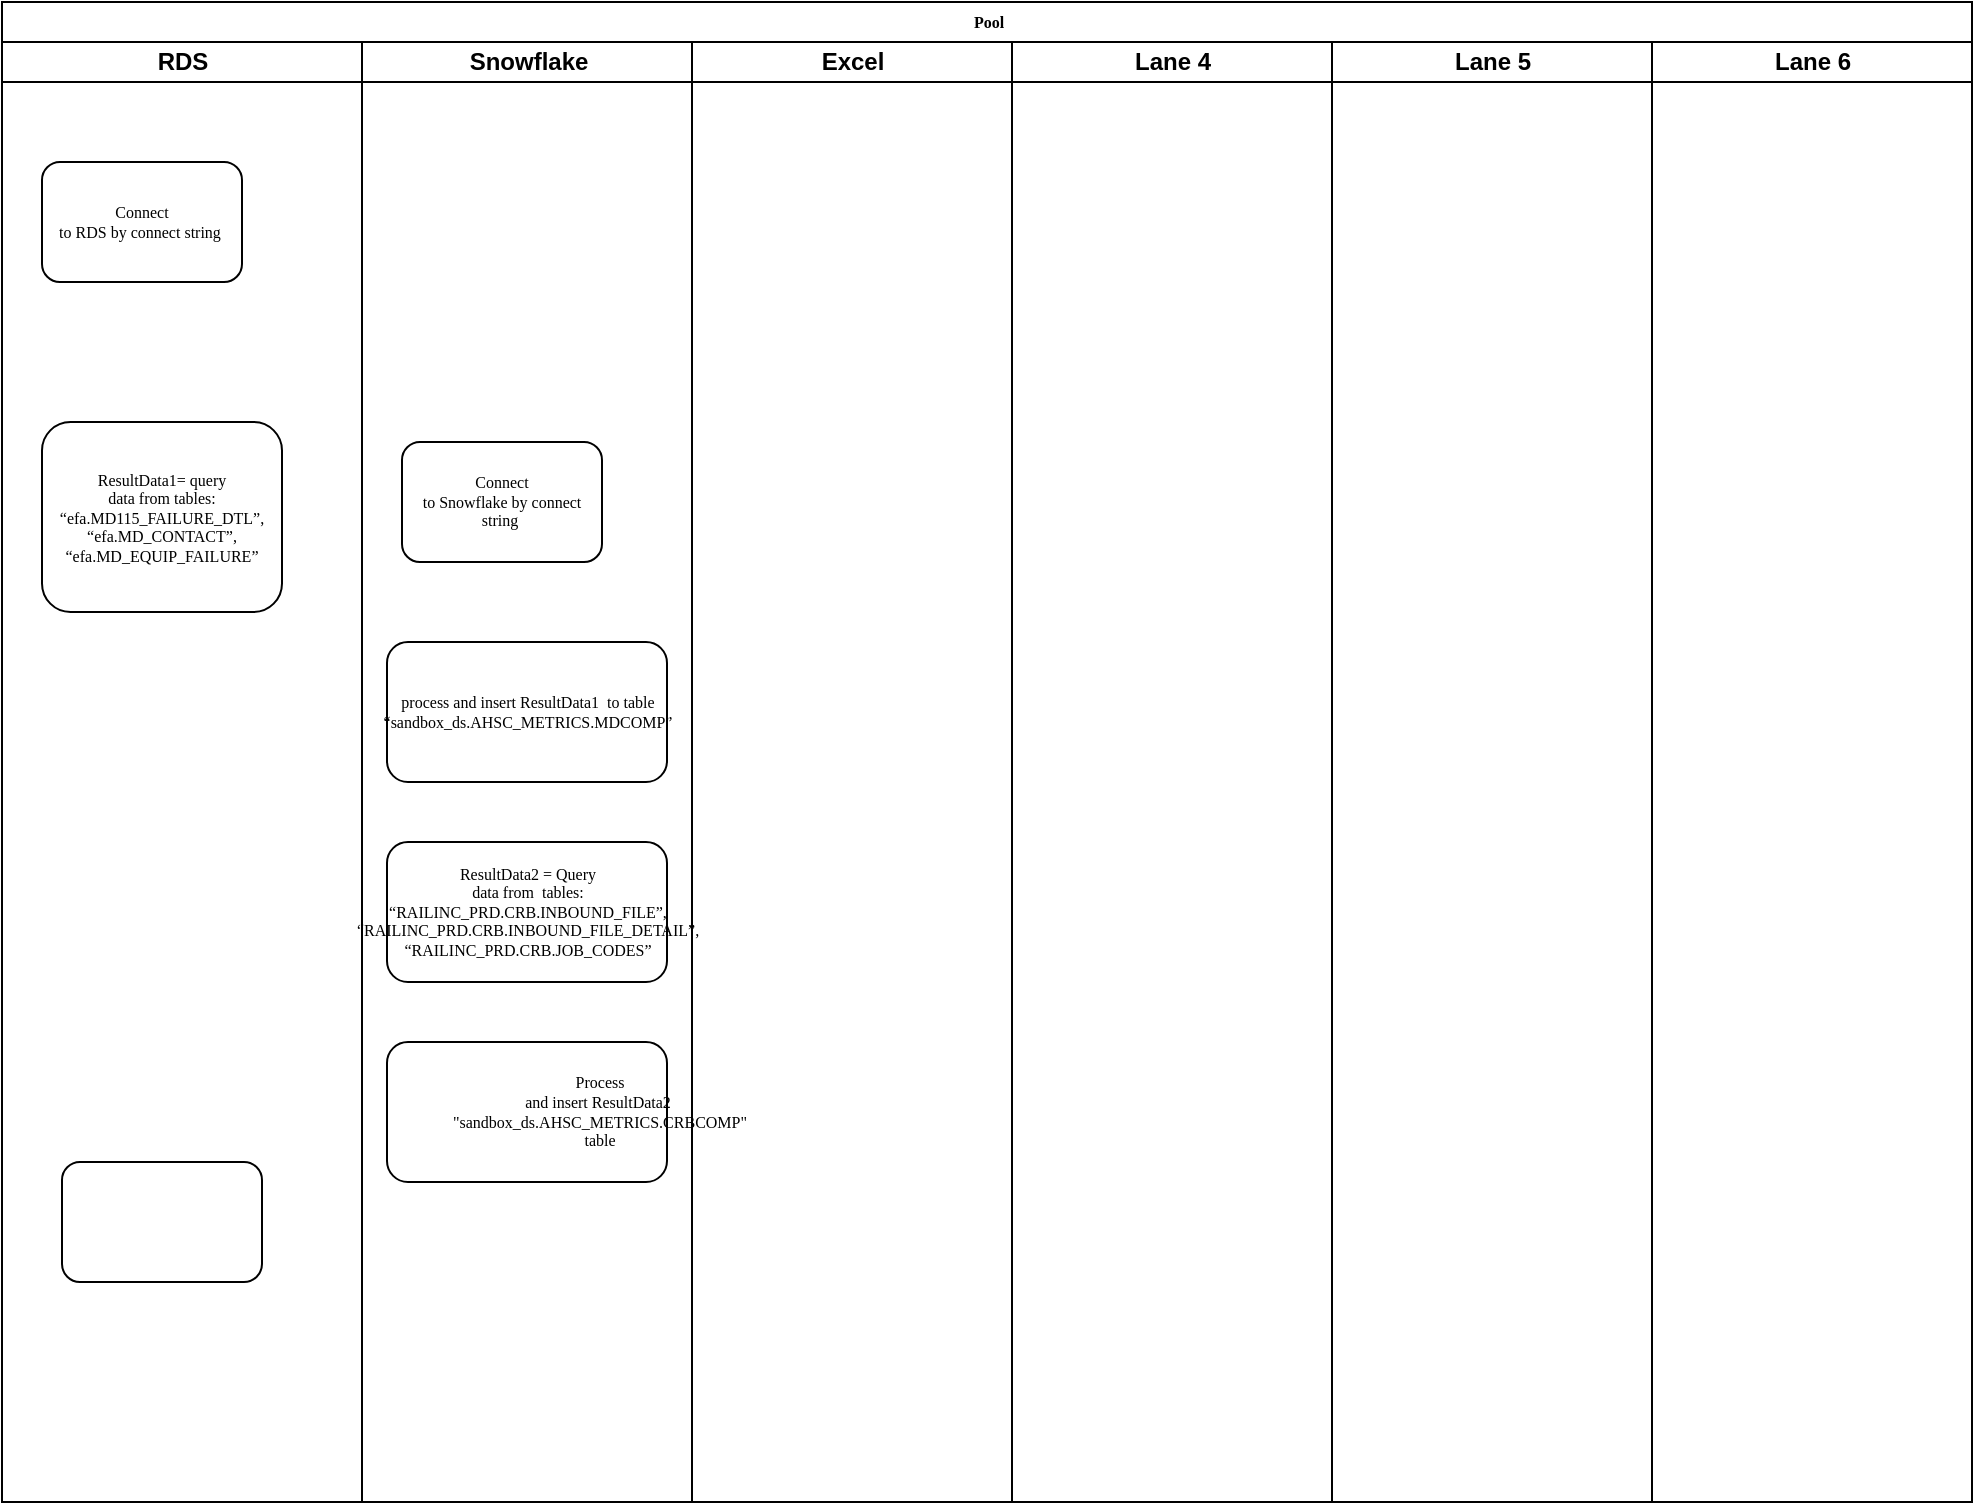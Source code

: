 <mxfile version="22.1.7" type="github">
  <diagram name="Page-1" id="74e2e168-ea6b-b213-b513-2b3c1d86103e">
    <mxGraphModel dx="1050" dy="523" grid="1" gridSize="10" guides="1" tooltips="1" connect="1" arrows="1" fold="1" page="1" pageScale="1" pageWidth="1100" pageHeight="850" background="none" math="0" shadow="0">
      <root>
        <mxCell id="0" />
        <mxCell id="1" parent="0" />
        <mxCell id="77e6c97f196da883-1" value="Pool" style="swimlane;html=1;childLayout=stackLayout;startSize=20;rounded=0;shadow=0;labelBackgroundColor=none;strokeWidth=1;fontFamily=Verdana;fontSize=8;align=center;" parent="1" vertex="1">
          <mxGeometry x="70" y="40" width="985" height="750" as="geometry" />
        </mxCell>
        <mxCell id="77e6c97f196da883-2" value="RDS" style="swimlane;html=1;startSize=20;" parent="77e6c97f196da883-1" vertex="1">
          <mxGeometry y="20" width="180" height="730" as="geometry" />
        </mxCell>
        <mxCell id="77e6c97f196da883-8" value="Connect&lt;br/&gt;to RDS by connect string&amp;nbsp;" style="rounded=1;whiteSpace=wrap;html=1;shadow=0;labelBackgroundColor=none;strokeWidth=1;fontFamily=Verdana;fontSize=8;align=center;" parent="77e6c97f196da883-2" vertex="1">
          <mxGeometry x="20" y="60" width="100" height="60" as="geometry" />
        </mxCell>
        <mxCell id="77e6c97f196da883-9" value="ResultData1= query&lt;br&gt;data from tables: “efa.MD115_FAILURE_DTL”, “efa.MD_CONTACT”, “efa.MD_EQUIP_FAILURE”" style="rounded=1;whiteSpace=wrap;html=1;shadow=0;labelBackgroundColor=none;strokeWidth=1;fontFamily=Verdana;fontSize=8;align=center;" parent="77e6c97f196da883-2" vertex="1">
          <mxGeometry x="20" y="190" width="120" height="95" as="geometry" />
        </mxCell>
        <mxCell id="77e6c97f196da883-10" value="" style="rounded=1;whiteSpace=wrap;html=1;shadow=0;labelBackgroundColor=none;strokeWidth=1;fontFamily=Verdana;fontSize=8;align=center;" parent="77e6c97f196da883-2" vertex="1">
          <mxGeometry x="30" y="560" width="100" height="60" as="geometry" />
        </mxCell>
        <mxCell id="77e6c97f196da883-3" value="Snowflake" style="swimlane;html=1;startSize=20;" parent="77e6c97f196da883-1" vertex="1">
          <mxGeometry x="180" y="20" width="165" height="730" as="geometry" />
        </mxCell>
        <mxCell id="77e6c97f196da883-11" value="Connect&lt;br style=&quot;border-color: var(--border-color);&quot;&gt;to Snowflake by connect string&amp;nbsp;" style="rounded=1;whiteSpace=wrap;html=1;shadow=0;labelBackgroundColor=none;strokeWidth=1;fontFamily=Verdana;fontSize=8;align=center;" parent="77e6c97f196da883-3" vertex="1">
          <mxGeometry x="20" y="200" width="100" height="60" as="geometry" />
        </mxCell>
        <mxCell id="-GJumvi6T49nXN_w-6vD-1" value="process and insert ResultData1&amp;nbsp;&amp;nbsp;to table “sandbox_ds.AHSC_METRICS.MDCOMP”" style="rounded=1;whiteSpace=wrap;html=1;shadow=0;labelBackgroundColor=none;strokeWidth=1;fontFamily=Verdana;fontSize=8;align=center;" vertex="1" parent="77e6c97f196da883-3">
          <mxGeometry x="12.5" y="300" width="140" height="70" as="geometry" />
        </mxCell>
        <mxCell id="-GJumvi6T49nXN_w-6vD-2" value="ResultData2 = Query&lt;br&gt;data from&amp;nbsp; tables: “RAILINC_PRD.CRB.INBOUND_FILE”, “RAILINC_PRD.CRB.INBOUND_FILE_DETAIL”,&lt;br&gt;“RAILINC_PRD.CRB.JOB_CODES”" style="rounded=1;whiteSpace=wrap;html=1;shadow=0;labelBackgroundColor=none;strokeWidth=1;fontFamily=Verdana;fontSize=8;align=center;" vertex="1" parent="77e6c97f196da883-3">
          <mxGeometry x="12.5" y="400" width="140" height="70" as="geometry" />
        </mxCell>
        <mxCell id="-GJumvi6T49nXN_w-6vD-3" value="&lt;p style=&quot;margin-left:.75in;mso-add-space:auto&quot; class=&quot;MsoListParagraph&quot;&gt;Process&lt;br/&gt;and insert ResultData2&amp;nbsp; &quot;sandbox_ds.AHSC_METRICS.CRBCOMP&quot; table&lt;/p&gt;" style="rounded=1;whiteSpace=wrap;html=1;shadow=0;labelBackgroundColor=none;strokeWidth=1;fontFamily=Verdana;fontSize=8;align=center;" vertex="1" parent="77e6c97f196da883-3">
          <mxGeometry x="12.5" y="500" width="140" height="70" as="geometry" />
        </mxCell>
        <mxCell id="77e6c97f196da883-4" value="Excel" style="swimlane;html=1;startSize=20;" parent="77e6c97f196da883-1" vertex="1">
          <mxGeometry x="345" y="20" width="160" height="730" as="geometry" />
        </mxCell>
        <mxCell id="77e6c97f196da883-5" value="Lane 4" style="swimlane;html=1;startSize=20;" parent="77e6c97f196da883-1" vertex="1">
          <mxGeometry x="505" y="20" width="160" height="730" as="geometry" />
        </mxCell>
        <mxCell id="77e6c97f196da883-6" value="Lane 5" style="swimlane;html=1;startSize=20;" parent="77e6c97f196da883-1" vertex="1">
          <mxGeometry x="665" y="20" width="160" height="730" as="geometry" />
        </mxCell>
        <mxCell id="77e6c97f196da883-7" value="Lane 6" style="swimlane;html=1;startSize=20;" parent="77e6c97f196da883-1" vertex="1">
          <mxGeometry x="825" y="20" width="160" height="730" as="geometry" />
        </mxCell>
      </root>
    </mxGraphModel>
  </diagram>
</mxfile>
